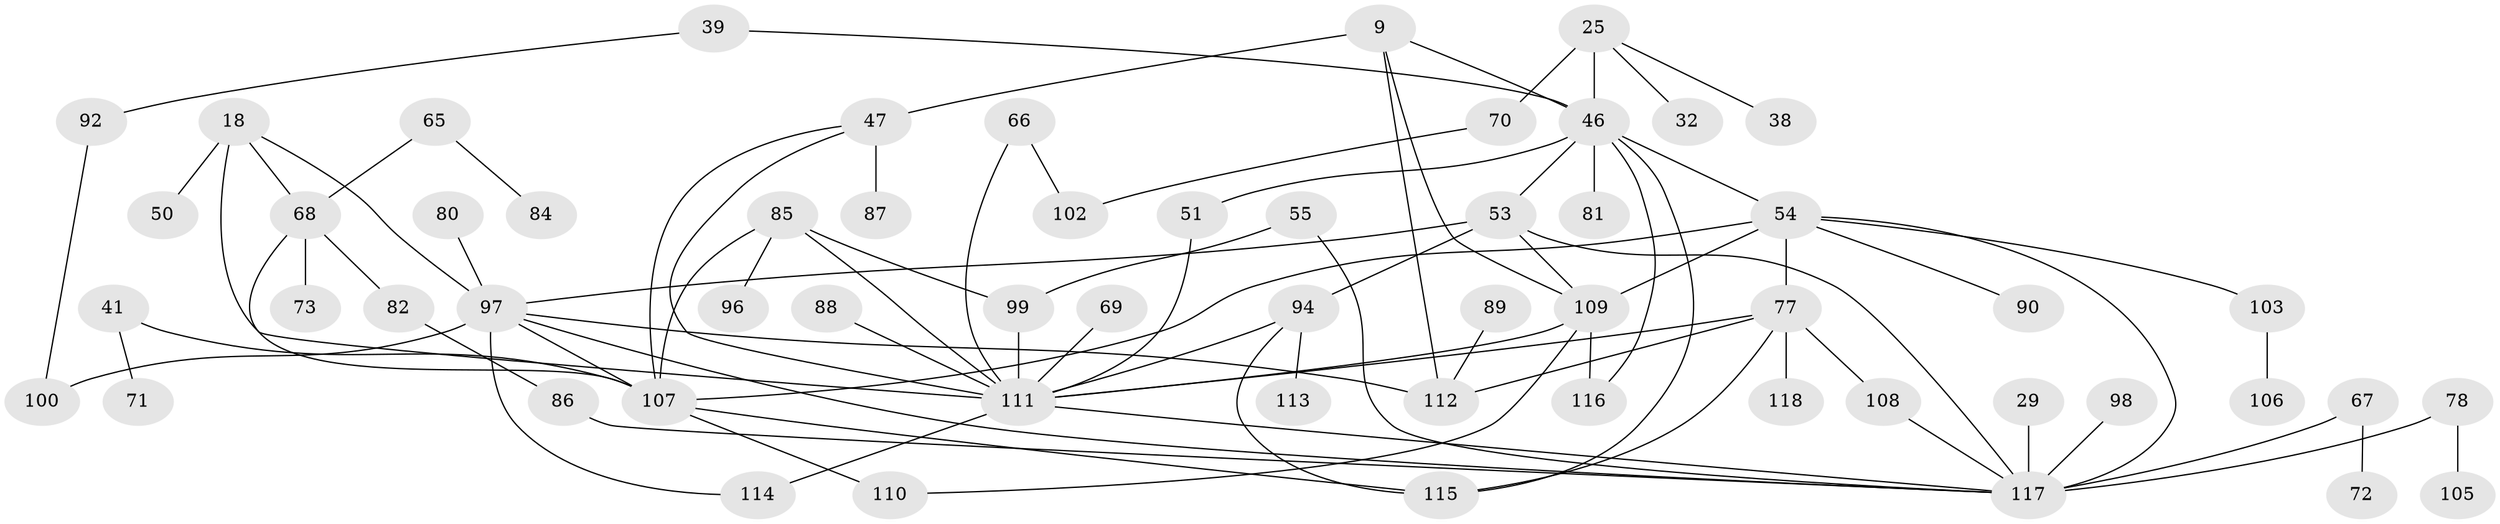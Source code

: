 // original degree distribution, {7: 0.025423728813559324, 2: 0.3220338983050847, 3: 0.19491525423728814, 5: 0.06779661016949153, 4: 0.1440677966101695, 9: 0.00847457627118644, 6: 0.025423728813559324, 1: 0.211864406779661}
// Generated by graph-tools (version 1.1) at 2025/42/03/09/25 04:42:06]
// undirected, 59 vertices, 86 edges
graph export_dot {
graph [start="1"]
  node [color=gray90,style=filled];
  9;
  18;
  25 [super="+20"];
  29;
  32;
  38;
  39;
  41 [super="+17"];
  46 [super="+10"];
  47 [super="+21"];
  50;
  51 [super="+34"];
  53 [super="+16+52"];
  54 [super="+3+33"];
  55 [super="+36"];
  65;
  66;
  67;
  68 [super="+62"];
  69;
  70;
  71;
  72;
  73;
  77 [super="+58+43+75"];
  78;
  80;
  81;
  82;
  84;
  85 [super="+26"];
  86;
  87;
  88;
  89;
  90;
  92;
  94 [super="+61"];
  96;
  97 [super="+64"];
  98;
  99 [super="+95"];
  100;
  102;
  103 [super="+12"];
  105;
  106;
  107 [super="+79+74"];
  108;
  109 [super="+57+101+83+63"];
  110 [super="+76"];
  111 [super="+42+45+22+44+48"];
  112 [super="+30+37"];
  113;
  114;
  115 [super="+104"];
  116;
  117 [super="+28+27+93"];
  118;
  9 -- 47 [weight=2];
  9 -- 46;
  9 -- 112;
  9 -- 109;
  18 -- 50;
  18 -- 111 [weight=3];
  18 -- 68;
  18 -- 97;
  25 -- 70;
  25 -- 46 [weight=2];
  25 -- 32;
  25 -- 38;
  29 -- 117;
  39 -- 92;
  39 -- 46;
  41 -- 71;
  41 -- 107 [weight=2];
  46 -- 54 [weight=3];
  46 -- 81;
  46 -- 116;
  46 -- 53;
  46 -- 115;
  46 -- 51;
  47 -- 87;
  47 -- 111;
  47 -- 107;
  51 -- 111;
  53 -- 109;
  53 -- 94 [weight=2];
  53 -- 97;
  53 -- 117 [weight=2];
  54 -- 90;
  54 -- 77;
  54 -- 107 [weight=3];
  54 -- 109 [weight=2];
  54 -- 103;
  54 -- 117 [weight=4];
  55 -- 99;
  55 -- 117;
  65 -- 84;
  65 -- 68;
  66 -- 102;
  66 -- 111;
  67 -- 72;
  67 -- 117;
  68 -- 82;
  68 -- 73;
  68 -- 107;
  69 -- 111;
  70 -- 102;
  77 -- 118;
  77 -- 115;
  77 -- 108;
  77 -- 112;
  77 -- 111;
  78 -- 105;
  78 -- 117;
  80 -- 97;
  82 -- 86;
  85 -- 96;
  85 -- 99 [weight=2];
  85 -- 111;
  85 -- 107;
  86 -- 117;
  88 -- 111;
  89 -- 112;
  92 -- 100;
  94 -- 113;
  94 -- 111;
  94 -- 115;
  97 -- 114;
  97 -- 100;
  97 -- 107;
  97 -- 112;
  97 -- 117;
  98 -- 117;
  99 -- 111;
  103 -- 106;
  107 -- 110;
  107 -- 115;
  108 -- 117;
  109 -- 111 [weight=3];
  109 -- 116;
  109 -- 110;
  111 -- 114;
  111 -- 117;
}
